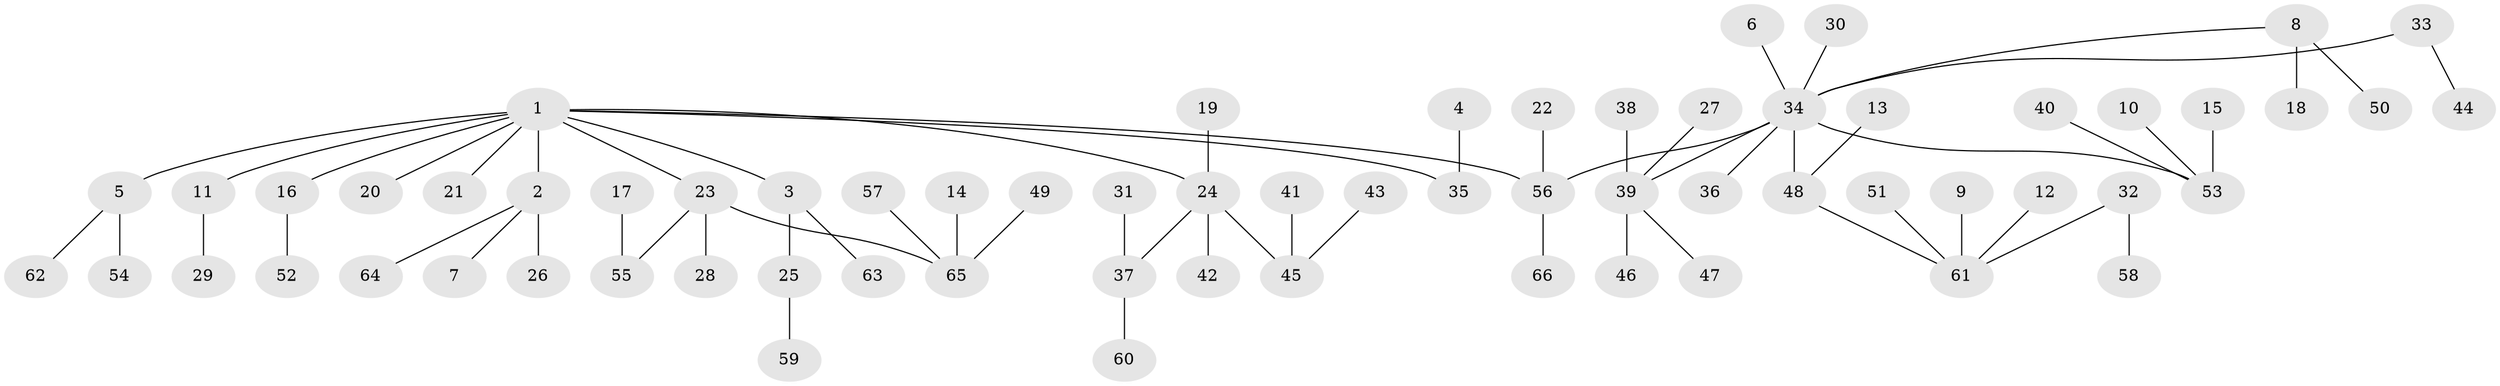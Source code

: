 // original degree distribution, {9: 0.007633587786259542, 4: 0.061068702290076333, 2: 0.22900763358778625, 6: 0.015267175572519083, 3: 0.1297709923664122, 5: 0.030534351145038167, 8: 0.007633587786259542, 1: 0.5190839694656488}
// Generated by graph-tools (version 1.1) at 2025/50/03/09/25 03:50:18]
// undirected, 66 vertices, 65 edges
graph export_dot {
graph [start="1"]
  node [color=gray90,style=filled];
  1;
  2;
  3;
  4;
  5;
  6;
  7;
  8;
  9;
  10;
  11;
  12;
  13;
  14;
  15;
  16;
  17;
  18;
  19;
  20;
  21;
  22;
  23;
  24;
  25;
  26;
  27;
  28;
  29;
  30;
  31;
  32;
  33;
  34;
  35;
  36;
  37;
  38;
  39;
  40;
  41;
  42;
  43;
  44;
  45;
  46;
  47;
  48;
  49;
  50;
  51;
  52;
  53;
  54;
  55;
  56;
  57;
  58;
  59;
  60;
  61;
  62;
  63;
  64;
  65;
  66;
  1 -- 2 [weight=1.0];
  1 -- 3 [weight=1.0];
  1 -- 5 [weight=1.0];
  1 -- 11 [weight=1.0];
  1 -- 16 [weight=1.0];
  1 -- 20 [weight=1.0];
  1 -- 21 [weight=1.0];
  1 -- 23 [weight=1.0];
  1 -- 24 [weight=1.0];
  1 -- 35 [weight=1.0];
  1 -- 56 [weight=1.0];
  2 -- 7 [weight=1.0];
  2 -- 26 [weight=1.0];
  2 -- 64 [weight=1.0];
  3 -- 25 [weight=1.0];
  3 -- 63 [weight=1.0];
  4 -- 35 [weight=1.0];
  5 -- 54 [weight=1.0];
  5 -- 62 [weight=1.0];
  6 -- 34 [weight=1.0];
  8 -- 18 [weight=1.0];
  8 -- 34 [weight=1.0];
  8 -- 50 [weight=1.0];
  9 -- 61 [weight=1.0];
  10 -- 53 [weight=1.0];
  11 -- 29 [weight=1.0];
  12 -- 61 [weight=1.0];
  13 -- 48 [weight=1.0];
  14 -- 65 [weight=1.0];
  15 -- 53 [weight=1.0];
  16 -- 52 [weight=1.0];
  17 -- 55 [weight=1.0];
  19 -- 24 [weight=1.0];
  22 -- 56 [weight=1.0];
  23 -- 28 [weight=1.0];
  23 -- 55 [weight=1.0];
  23 -- 65 [weight=1.0];
  24 -- 37 [weight=1.0];
  24 -- 42 [weight=1.0];
  24 -- 45 [weight=1.0];
  25 -- 59 [weight=1.0];
  27 -- 39 [weight=1.0];
  30 -- 34 [weight=1.0];
  31 -- 37 [weight=1.0];
  32 -- 58 [weight=1.0];
  32 -- 61 [weight=1.0];
  33 -- 34 [weight=1.0];
  33 -- 44 [weight=1.0];
  34 -- 36 [weight=1.0];
  34 -- 39 [weight=1.0];
  34 -- 48 [weight=1.0];
  34 -- 53 [weight=1.0];
  34 -- 56 [weight=1.0];
  37 -- 60 [weight=1.0];
  38 -- 39 [weight=1.0];
  39 -- 46 [weight=1.0];
  39 -- 47 [weight=1.0];
  40 -- 53 [weight=1.0];
  41 -- 45 [weight=1.0];
  43 -- 45 [weight=1.0];
  48 -- 61 [weight=1.0];
  49 -- 65 [weight=1.0];
  51 -- 61 [weight=1.0];
  56 -- 66 [weight=1.0];
  57 -- 65 [weight=1.0];
}
